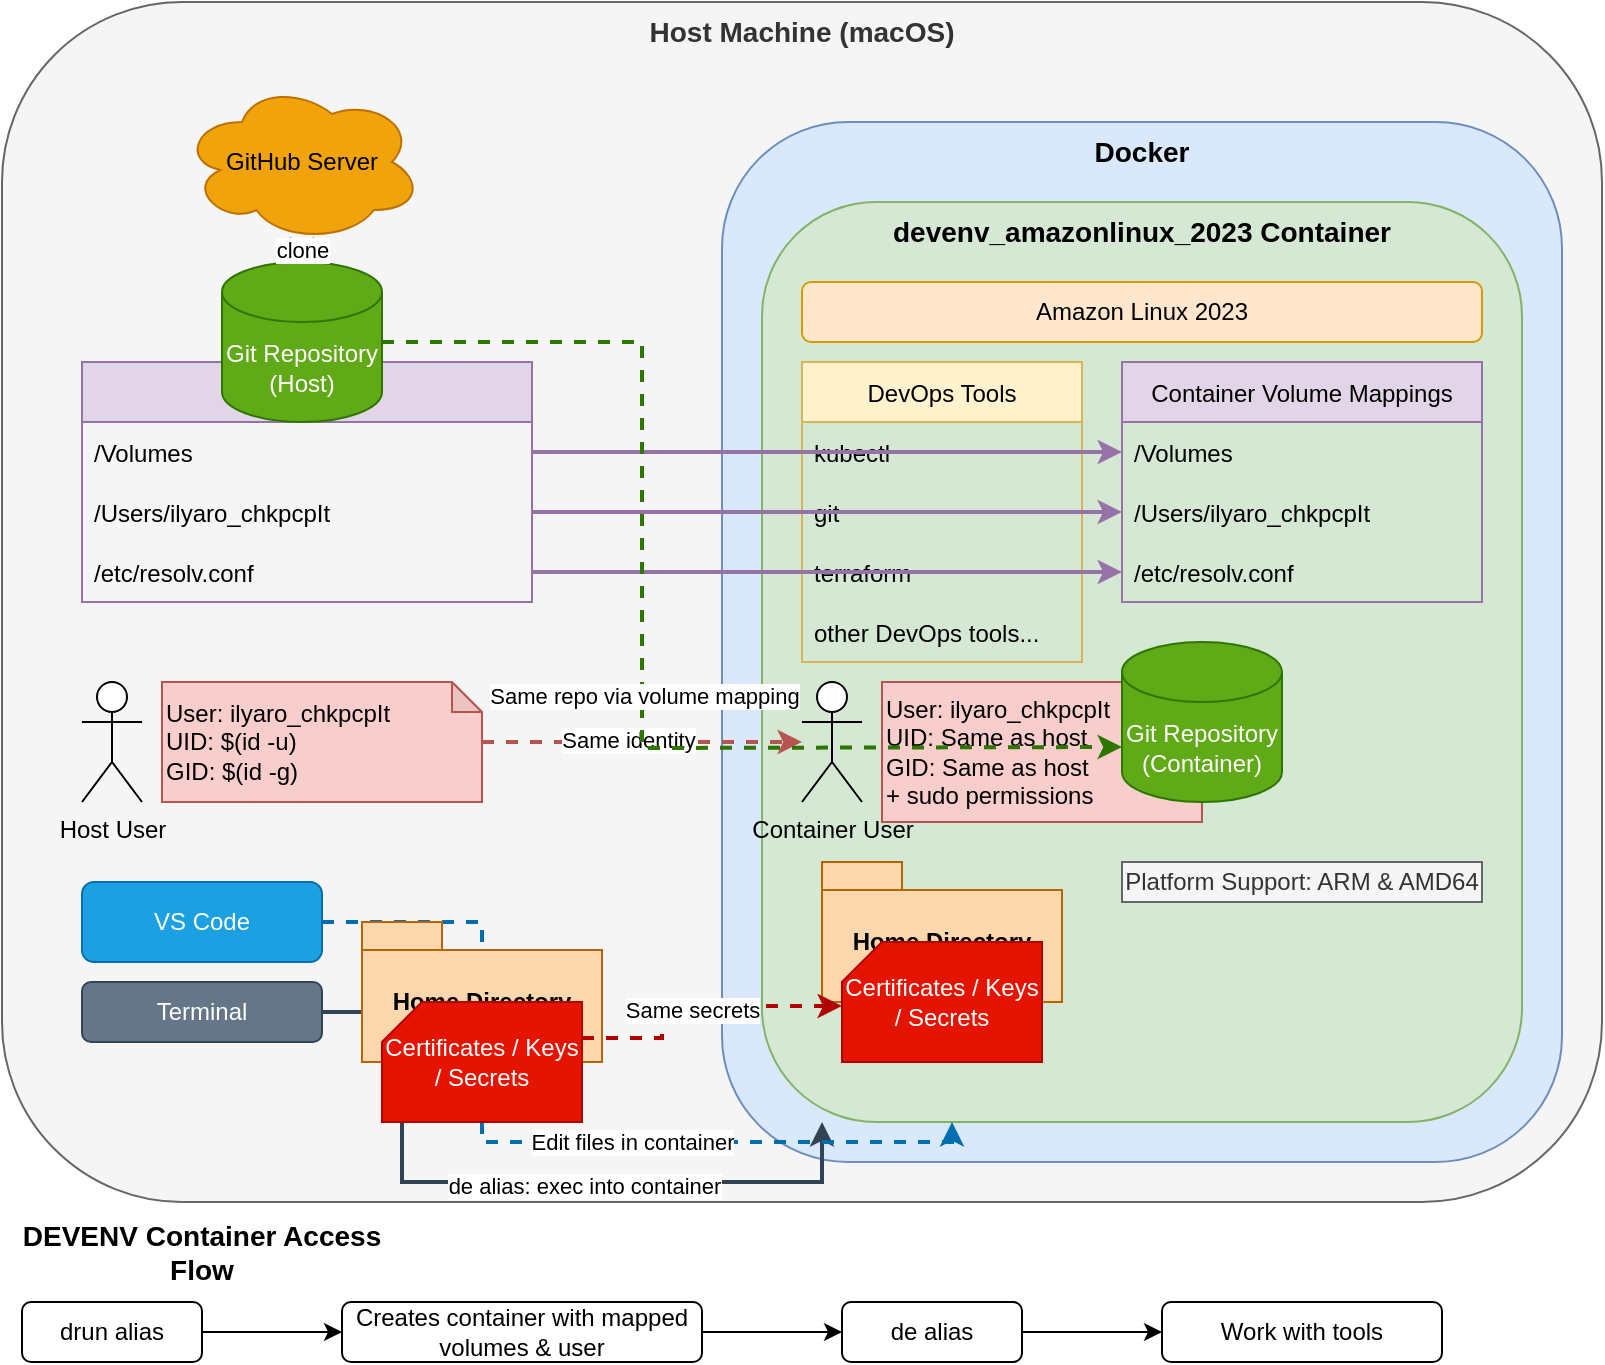<mxfile version="21.5.0" type="device">
  <diagram id="DevOpsContainer" name="DevOps Container Environment">
    <mxGraphModel dx="1422" dy="794" grid="1" gridSize="10" guides="1" tooltips="1" connect="1" arrows="1" fold="1" page="1" pageScale="1" pageWidth="1100" pageHeight="850" math="0" shadow="0">
      <root>
        <mxCell id="0" />
        <mxCell id="1" parent="0" />
        
        <!-- Host Machine -->
        <mxCell id="2" value="Host Machine (macOS)" style="rounded=1;whiteSpace=wrap;html=1;fillColor=#f5f5f5;strokeColor=#666666;fontColor=#333333;verticalAlign=top;fontSize=14;fontStyle=1" vertex="1" parent="1">
          <mxGeometry x="40" y="40" width="800" height="600" as="geometry" />
        </mxCell>
        
        <!-- Docker -->
        <mxCell id="3" value="Docker" style="rounded=1;whiteSpace=wrap;html=1;fillColor=#dae8fc;strokeColor=#6c8ebf;verticalAlign=top;fontSize=14;fontStyle=1" vertex="1" parent="1">
          <mxGeometry x="400" y="100" width="420" height="520" as="geometry" />
        </mxCell>
        
        <!-- Container -->
        <mxCell id="4" value="devenv_amazonlinux_2023 Container" style="rounded=1;whiteSpace=wrap;html=1;fillColor=#d5e8d4;strokeColor=#82b366;verticalAlign=top;fontSize=14;fontStyle=1" vertex="1" parent="1">
          <mxGeometry x="420" y="140" width="380" height="460" as="geometry" />
        </mxCell>
        
        <!-- Amazon Linux -->
        <mxCell id="5" value="Amazon Linux 2023" style="rounded=1;whiteSpace=wrap;html=1;fillColor=#ffe6cc;strokeColor=#d79b00;fontSize=12;" vertex="1" parent="1">
          <mxGeometry x="440" y="180" width="340" height="30" as="geometry" />
        </mxCell>
        
        <!-- Tools Container -->
        <mxCell id="6" value="DevOps Tools" style="swimlane;fontStyle=0;childLayout=stackLayout;horizontal=1;startSize=30;horizontalStack=0;resizeParent=1;resizeParentMax=0;resizeLast=0;collapsible=1;marginBottom=0;fillColor=#fff2cc;strokeColor=#d6b656;" vertex="1" parent="1">
          <mxGeometry x="440" y="220" width="140" height="150" as="geometry" />
        </mxCell>
        <mxCell id="7" value="kubectl" style="text;strokeColor=none;fillColor=none;align=left;verticalAlign=middle;spacingLeft=4;spacingRight=4;overflow=hidden;points=[[0,0.5],[1,0.5]];portConstraint=eastwest;rotatable=0;" vertex="1" parent="6">
          <mxGeometry y="30" width="140" height="30" as="geometry" />
        </mxCell>
        <mxCell id="8" value="git" style="text;strokeColor=none;fillColor=none;align=left;verticalAlign=middle;spacingLeft=4;spacingRight=4;overflow=hidden;points=[[0,0.5],[1,0.5]];portConstraint=eastwest;rotatable=0;" vertex="1" parent="6">
          <mxGeometry y="60" width="140" height="30" as="geometry" />
        </mxCell>
        <mxCell id="toolsMore1" value="terraform" style="text;strokeColor=none;fillColor=none;align=left;verticalAlign=middle;spacingLeft=4;spacingRight=4;overflow=hidden;points=[[0,0.5],[1,0.5]];portConstraint=eastwest;rotatable=0;" vertex="1" parent="6">
          <mxGeometry y="90" width="140" height="30" as="geometry" />
        </mxCell>
        <mxCell id="toolsMore2" value="other DevOps tools..." style="text;strokeColor=none;fillColor=none;align=left;verticalAlign=middle;spacingLeft=4;spacingRight=4;overflow=hidden;points=[[0,0.5],[1,0.5]];portConstraint=eastwest;rotatable=0;" vertex="1" parent="6">
          <mxGeometry y="120" width="140" height="30" as="geometry" />
        </mxCell>
        
        <!-- Host Volume Directories -->
        <mxCell id="hostVolumes" value="Host Volumes" style="swimlane;fontStyle=0;childLayout=stackLayout;horizontal=1;startSize=30;horizontalStack=0;resizeParent=1;resizeParentMax=0;resizeLast=0;collapsible=1;marginBottom=0;fillColor=#e1d5e7;strokeColor=#9673a6;" vertex="1" parent="1">
          <mxGeometry x="80" y="220" width="225" height="120" as="geometry" />
        </mxCell>
        <mxCell id="hostVol1" value="/Volumes" style="text;strokeColor=none;fillColor=none;align=left;verticalAlign=middle;spacingLeft=4;spacingRight=4;overflow=hidden;points=[[0,0.5],[1,0.5]];portConstraint=eastwest;rotatable=0;" vertex="1" parent="hostVolumes">
          <mxGeometry y="30" width="225" height="30" as="geometry" />
        </mxCell>
        <mxCell id="hostVol2" value="/Users/ilyaro_chkpcpIt" style="text;strokeColor=none;fillColor=none;align=left;verticalAlign=middle;spacingLeft=4;spacingRight=4;overflow=hidden;points=[[0,0.5],[1,0.5]];portConstraint=eastwest;rotatable=0;" vertex="1" parent="hostVolumes">
          <mxGeometry y="60" width="225" height="30" as="geometry" />
        </mxCell>
        <mxCell id="hostVol3" value="/etc/resolv.conf" style="text;strokeColor=none;fillColor=none;align=left;verticalAlign=middle;spacingLeft=4;spacingRight=4;overflow=hidden;points=[[0,0.5],[1,0.5]];portConstraint=eastwest;rotatable=0;" vertex="1" parent="hostVolumes">
          <mxGeometry y="90" width="225" height="30" as="geometry" />
        </mxCell>
        
        <!-- Container Volume Mappings -->
        <mxCell id="9" value="Container Volume Mappings" style="swimlane;fontStyle=0;childLayout=stackLayout;horizontal=1;startSize=30;horizontalStack=0;resizeParent=1;resizeParentMax=0;resizeLast=0;collapsible=1;marginBottom=0;fillColor=#e1d5e7;strokeColor=#9673a6;" vertex="1" parent="1">
          <mxGeometry x="600" y="220" width="180" height="120" as="geometry" />
        </mxCell>
        <mxCell id="10" value="/Volumes" style="text;strokeColor=none;fillColor=none;align=left;verticalAlign=middle;spacingLeft=4;spacingRight=4;overflow=hidden;points=[[0,0.5],[1,0.5]];portConstraint=eastwest;rotatable=0;" vertex="1" parent="9">
          <mxGeometry y="30" width="180" height="30" as="geometry" />
        </mxCell>
        <mxCell id="11" value="/Users/ilyaro_chkpcpIt" style="text;strokeColor=none;fillColor=none;align=left;verticalAlign=middle;spacingLeft=4;spacingRight=4;overflow=hidden;points=[[0,0.5],[1,0.5]];portConstraint=eastwest;rotatable=0;" vertex="1" parent="9">
          <mxGeometry y="60" width="180" height="30" as="geometry" />
        </mxCell>
        <mxCell id="12" value="/etc/resolv.conf" style="text;strokeColor=none;fillColor=none;align=left;verticalAlign=middle;spacingLeft=4;spacingRight=4;overflow=hidden;points=[[0,0.5],[1,0.5]];portConstraint=eastwest;rotatable=0;" vertex="1" parent="9">
          <mxGeometry y="90" width="180" height="30" as="geometry" />
        </mxCell>
        
        <!-- Volume Mapping Arrows -->
        <mxCell id="volArrow1" value="" style="endArrow=classic;html=1;rounded=0;exitX=1;exitY=0.5;exitDx=0;exitDy=0;entryX=0;entryY=0.5;entryDx=0;entryDy=0;strokeColor=#9673a6;strokeWidth=2;" edge="1" parent="1" source="hostVol1" target="10">
          <mxGeometry width="50" height="50" relative="1" as="geometry">
            <mxPoint x="400" y="420" as="sourcePoint" />
            <mxPoint x="450" y="370" as="targetPoint" />
          </mxGeometry>
        </mxCell>
        <mxCell id="volArrow2" value="" style="endArrow=classic;html=1;rounded=0;exitX=1;exitY=0.5;exitDx=0;exitDy=0;entryX=0;entryY=0.5;entryDx=0;entryDy=0;strokeColor=#9673a6;strokeWidth=2;" edge="1" parent="1" source="hostVol2" target="11">
          <mxGeometry width="50" height="50" relative="1" as="geometry">
            <mxPoint x="315" y="265" as="sourcePoint" />
            <mxPoint x="600" y="265" as="targetPoint" />
          </mxGeometry>
        </mxCell>
        <mxCell id="volArrow3" value="" style="endArrow=classic;html=1;rounded=0;exitX=1;exitY=0.5;exitDx=0;exitDy=0;entryX=0;entryY=0.5;entryDx=0;entryDy=0;strokeColor=#9673a6;strokeWidth=2;" edge="1" parent="1" source="hostVol3" target="12">
          <mxGeometry width="50" height="50" relative="1" as="geometry">
            <mxPoint x="315" y="295" as="sourcePoint" />
            <mxPoint x="600" y="295" as="targetPoint" />
          </mxGeometry>
        </mxCell>
        
        <!-- User Setup -->
        <mxCell id="hostUser" value="Host User" style="shape=umlActor;verticalLabelPosition=bottom;verticalAlign=top;html=1;outlineConnect=0;" vertex="1" parent="1">
          <mxGeometry x="80" y="380" width="30" height="60" as="geometry" />
        </mxCell>
        <mxCell id="hostUserID" value="User: ilyaro_chkpcpIt&#xa;UID: $(id -u)&#xa;GID: $(id -g)" style="shape=note;whiteSpace=wrap;html=1;backgroundOutline=1;darkOpacity=0.05;fillColor=#f8cecc;strokeColor=#b85450;align=left;size=15;" vertex="1" parent="1">
          <mxGeometry x="120" y="380" width="160" height="60" as="geometry" />
        </mxCell>
        
        <mxCell id="containerUser" value="Container User" style="shape=umlActor;verticalLabelPosition=bottom;verticalAlign=top;html=1;outlineConnect=0;" vertex="1" parent="1">
          <mxGeometry x="440" y="380" width="30" height="60" as="geometry" />
        </mxCell>
        <mxCell id="containerUserID" value="User: ilyaro_chkpcpIt&#xa;UID: Same as host&#xa;GID: Same as host&#xa;+ sudo permissions" style="shape=note;whiteSpace=wrap;html=1;backgroundOutline=1;darkOpacity=0.05;fillColor=#f8cecc;strokeColor=#b85450;align=left;size=15;" vertex="1" parent="1">
          <mxGeometry x="480" y="380" width="160" height="70" as="geometry" />
        </mxCell>
        
        <mxCell id="userArrow" value="" style="endArrow=classic;html=1;rounded=0;exitX=1;exitY=0.5;exitDx=0;exitDy=0;entryX=0;entryY=0.5;entryDx=0;entryDy=0;strokeColor=#b85450;strokeWidth=2;dashed=1;" edge="1" parent="1">
          <mxGeometry width="50" height="50" relative="1" as="geometry">
            <mxPoint x="280" y="410" as="sourcePoint" />
            <mxPoint x="440" y="410" as="targetPoint" />
            <Array as="points">
              <mxPoint x="360" y="410" />
            </Array>
          </mxGeometry>
        </mxCell>
        <mxCell id="userArrowLabel" value="Same identity" style="edgeLabel;html=1;align=center;verticalAlign=middle;resizable=0;points=[];" vertex="1" connectable="0" parent="userArrow">
          <mxGeometry x="-0.091" y="1" relative="1" as="geometry">
            <mxPoint as="offset" />
          </mxGeometry>
        </mxCell>
        
        <!-- GitHub Server -->
        <mxCell id="githubServer" value="GitHub Server" style="ellipse;shape=cloud;whiteSpace=wrap;html=1;fillColor=#f0a30a;fontColor=#000000;strokeColor=#BD7000;" vertex="1" parent="1">
          <mxGeometry x="130" y="80" width="120" height="80" as="geometry" />
        </mxCell>
        
        <!-- Git Repository -->
        <mxCell id="gitRepoHost" value="Git Repository&#xa;(Host)" style="shape=cylinder3;whiteSpace=wrap;html=1;boundedLbl=1;backgroundOutline=1;size=15;fillColor=#60a917;fontColor=#ffffff;strokeColor=#2D7600;" vertex="1" parent="1">
          <mxGeometry x="150" y="170" width="80" height="80" as="geometry" />
        </mxCell>
        
        <mxCell id="gitRepoContainer" value="Git Repository&#xa;(Container)" style="shape=cylinder3;whiteSpace=wrap;html=1;boundedLbl=1;backgroundOutline=1;size=15;fillColor=#60a917;fontColor=#ffffff;strokeColor=#2D7600;" vertex="1" parent="1">
          <mxGeometry x="600" y="360" width="80" height="80" as="geometry" />
        </mxCell>
        
        <mxCell id="gitCloneArrow" value="" style="endArrow=classic;html=1;rounded=0;exitX=0.5;exitY=1;exitDx=0;exitDy=0;exitPerimeter=0;entryX=0.5;entryY=0;entryDx=0;entryDy=0;entryPerimeter=0;strokeColor=#2D7600;strokeWidth=2;" edge="1" parent="1" source="githubServer" target="gitRepoHost">
          <mxGeometry width="50" height="50" relative="1" as="geometry">
            <mxPoint x="400" y="420" as="sourcePoint" />
            <mxPoint x="450" y="370" as="targetPoint" />
          </mxGeometry>
        </mxCell>
        <mxCell id="gitCloneLabel" value="clone" style="edgeLabel;html=1;align=center;verticalAlign=middle;resizable=0;points=[];" vertex="1" connectable="0" parent="gitCloneArrow">
          <mxGeometry x="-0.2" relative="1" as="geometry">
            <mxPoint as="offset" />
          </mxGeometry>
        </mxCell>
        
        <mxCell id="gitSameRepoArrow" value="" style="endArrow=classic;html=1;rounded=0;exitX=1;exitY=0.5;exitDx=0;exitDy=0;exitPerimeter=0;entryX=0;entryY=0;entryDx=0;entryDy=52.5;entryPerimeter=0;strokeColor=#2D7600;strokeWidth=2;dashed=1;" edge="1" parent="1" source="gitRepoHost" target="gitRepoContainer">
          <mxGeometry width="50" height="50" relative="1" as="geometry">
            <mxPoint x="400" y="420" as="sourcePoint" />
            <mxPoint x="450" y="370" as="targetPoint" />
            <Array as="points">
              <mxPoint x="360" y="210" />
              <mxPoint x="360" y="413" />
            </Array>
          </mxGeometry>
        </mxCell>
        <mxCell id="gitSameLabel" value="Same repo via volume mapping" style="edgeLabel;html=1;align=center;verticalAlign=middle;resizable=0;points=[];" vertex="1" connectable="0" parent="gitSameRepoArrow">
          <mxGeometry x="0.071" y="1" relative="1" as="geometry">
            <mxPoint as="offset" />
          </mxGeometry>
        </mxCell>
        
        <!-- VS Code -->
        <mxCell id="vsCode" value="VS Code" style="rounded=1;whiteSpace=wrap;html=1;fillColor=#1ba1e2;fontColor=#ffffff;strokeColor=#006EAF;" vertex="1" parent="1">
          <mxGeometry x="80" y="480" width="120" height="40" as="geometry" />
        </mxCell>
        
        <mxCell id="vsCodeTerminal" value="Terminal" style="rounded=1;whiteSpace=wrap;html=1;fillColor=#647687;fontColor=#ffffff;strokeColor=#314354;" vertex="1" parent="1">
          <mxGeometry x="80" y="530" width="120" height="30" as="geometry" />
        </mxCell>
        
        <mxCell id="terminalConnection" value="" style="endArrow=classic;html=1;rounded=0;exitX=1;exitY=0.5;exitDx=0;exitDy=0;entryX=0.079;entryY=1;entryDx=0;entryDy=0;entryPerimeter=0;strokeColor=#314354;strokeWidth=2;" edge="1" parent="1" source="vsCodeTerminal" target="4">
          <mxGeometry width="50" height="50" relative="1" as="geometry">
            <mxPoint x="400" y="420" as="sourcePoint" />
            <mxPoint x="450" y="370" as="targetPoint" />
            <Array as="points">
              <mxPoint x="240" y="545" />
              <mxPoint x="240" y="630" />
              <mxPoint x="450" y="630" />
            </Array>
          </mxGeometry>
        </mxCell>
        <mxCell id="terminalLabel" value="de alias: exec into container" style="edgeLabel;html=1;align=center;verticalAlign=middle;resizable=0;points=[];" vertex="1" connectable="0" parent="terminalConnection">
          <mxGeometry x="0.181" y="-2" relative="1" as="geometry">
            <mxPoint as="offset" />
          </mxGeometry>
        </mxCell>
        
        <mxCell id="fileAccess" value="" style="endArrow=classic;html=1;rounded=0;exitX=1;exitY=0.5;exitDx=0;exitDy=0;entryX=0.25;entryY=1;entryDx=0;entryDy=0;strokeColor=#006EAF;strokeWidth=2;dashed=1;" edge="1" parent="1" source="vsCode" target="4">
          <mxGeometry width="50" height="50" relative="1" as="geometry">
            <mxPoint x="400" y="420" as="sourcePoint" />
            <mxPoint x="450" y="370" as="targetPoint" />
            <Array as="points">
              <mxPoint x="280" y="500" />
              <mxPoint x="280" y="610" />
              <mxPoint x="515" y="610" />
            </Array>
          </mxGeometry>
        </mxCell>
        <mxCell id="fileAccessLabel" value="Edit files in container" style="edgeLabel;html=1;align=center;verticalAlign=middle;resizable=0;points=[];" vertex="1" connectable="0" parent="fileAccess">
          <mxGeometry x="0.218" relative="1" as="geometry">
            <mxPoint as="offset" />
          </mxGeometry>
        </mxCell>
        
        <!-- Home Directory with Secrets -->
        <mxCell id="homeDir" value="Home Directory" style="shape=folder;fontStyle=1;spacingTop=10;tabWidth=40;tabHeight=14;tabPosition=left;html=1;whiteSpace=wrap;fillColor=#fad7ac;strokeColor=#b46504;" vertex="1" parent="1">
          <mxGeometry x="220" y="500" width="120" height="70" as="geometry" />
        </mxCell>
        
        <mxCell id="secrets" value="Certificates / Keys / Secrets" style="shape=card;whiteSpace=wrap;html=1;fillColor=#e51400;fontColor=#ffffff;strokeColor=#B20000;size=20;" vertex="1" parent="1">
          <mxGeometry x="230" y="540" width="100" height="60" as="geometry" />
        </mxCell>
        
        <mxCell id="containerHomeDir" value="Home Directory" style="shape=folder;fontStyle=1;spacingTop=10;tabWidth=40;tabHeight=14;tabPosition=left;html=1;whiteSpace=wrap;fillColor=#fad7ac;strokeColor=#b46504;" vertex="1" parent="1">
          <mxGeometry x="450" y="470" width="120" height="70" as="geometry" />
        </mxCell>
        
        <mxCell id="containerSecrets" value="Certificates / Keys / Secrets" style="shape=card;whiteSpace=wrap;html=1;fillColor=#e51400;fontColor=#ffffff;strokeColor=#B20000;size=20;" vertex="1" parent="1">
          <mxGeometry x="460" y="510" width="100" height="60" as="geometry" />
        </mxCell>
        
        <mxCell id="secretsArrow" value="" style="endArrow=classic;html=1;rounded=0;exitX=1;exitY=0.3;exitDx=0;exitDy=0;entryX=0;entryY=0;entryDx=0;entryDy=32;entryPerimeter=0;strokeColor=#B20000;strokeWidth=2;dashed=1;" edge="1" parent="1" source="secrets" target="containerSecrets">
          <mxGeometry width="50" height="50" relative="1" as="geometry">
            <mxPoint x="400" y="420" as="sourcePoint" />
            <mxPoint x="450" y="370" as="targetPoint" />
            <Array as="points">
              <mxPoint x="370" y="558" />
              <mxPoint x="370" y="542" />
            </Array>
          </mxGeometry>
        </mxCell>
        <mxCell id="secretsLabel" value="Same secrets" style="edgeLabel;html=1;align=center;verticalAlign=middle;resizable=0;points=[];" vertex="1" connectable="0" parent="secretsArrow">
          <mxGeometry x="-0.037" y="-2" relative="1" as="geometry">
            <mxPoint as="offset" />
          </mxGeometry>
        </mxCell>
        
        <!-- Architecture Support -->
        <mxCell id="23" value="Platform Support: ARM &amp; AMD64" style="text;html=1;strokeColor=#666666;fillColor=#f5f5f5;align=center;verticalAlign=middle;whiteSpace=wrap;rounded=0;fontColor=#333333;" vertex="1" parent="1">
          <mxGeometry x="600" y="470" width="180" height="20" as="geometry" />
        </mxCell>
        
        <!-- Container Access Label -->
        <mxCell id="containerAccess" value="DEVENV Container Access Flow" style="text;html=1;strokeColor=none;fillColor=none;align=center;verticalAlign=middle;whiteSpace=wrap;rounded=0;fontSize=14;fontStyle=1" vertex="1" parent="1">
          <mxGeometry x="40" y="650" width="200" height="30" as="geometry" />
        </mxCell>
        
        <!-- Workflow Steps -->
        <mxCell id="16" value="drun alias" style="rounded=1;whiteSpace=wrap;html=1;" vertex="1" parent="1">
          <mxGeometry x="50" y="690" width="90" height="30" as="geometry" />
        </mxCell>
        <mxCell id="17" value="Creates container with mapped volumes &amp; user" style="rounded=1;whiteSpace=wrap;html=1;" vertex="1" parent="1">
          <mxGeometry x="210" y="690" width="180" height="30" as="geometry" />
        </mxCell>
        <mxCell id="18" value="de alias" style="rounded=1;whiteSpace=wrap;html=1;" vertex="1" parent="1">
          <mxGeometry x="460" y="690" width="90" height="30" as="geometry" />
        </mxCell>
        <mxCell id="19" value="Work with tools" style="rounded=1;whiteSpace=wrap;html=1;" vertex="1" parent="1">
          <mxGeometry x="620" y="690" width="140" height="30" as="geometry" />
        </mxCell>
        
        <!-- Workflow Arrows -->
        <mxCell id="20" value="" style="endArrow=classic;html=1;rounded=0;exitX=1;exitY=0.5;exitDx=0;exitDy=0;entryX=0;entryY=0.5;entryDx=0;entryDy=0;" edge="1" parent="1" source="16" target="17">
          <mxGeometry width="50" height="50" relative="1" as="geometry">
            <mxPoint x="400" y="420" as="sourcePoint" />
            <mxPoint x="450" y="370" as="targetPoint" />
          </mxGeometry>
        </mxCell>
        <mxCell id="21" value="" style="endArrow=classic;html=1;rounded=0;exitX=1;exitY=0.5;exitDx=0;exitDy=0;entryX=0;entryY=0.5;entryDx=0;entryDy=0;" edge="1" parent="1" source="17" target="18">
          <mxGeometry width="50" height="50" relative="1" as="geometry">
            <mxPoint x="270" y="615" as="sourcePoint" />
            <mxPoint x="310" y="615" as="targetPoint" />
          </mxGeometry>
        </mxCell>
        <mxCell id="22" value="" style="endArrow=classic;html=1;rounded=0;exitX=1;exitY=0.5;exitDx=0;exitDy=0;entryX=0;entryY=0.5;entryDx=0;entryDy=0;" edge="1" parent="1" source="18" target="19">
          <mxGeometry width="50" height="50" relative="1" as="geometry">
            <mxPoint x="490" y="615" as="sourcePoint" />
            <mxPoint x="530" y="615" as="targetPoint" />
          </mxGeometry>
        </mxCell>
      </root>
    </mxGraphModel>
  </diagram>
</mxfile>
